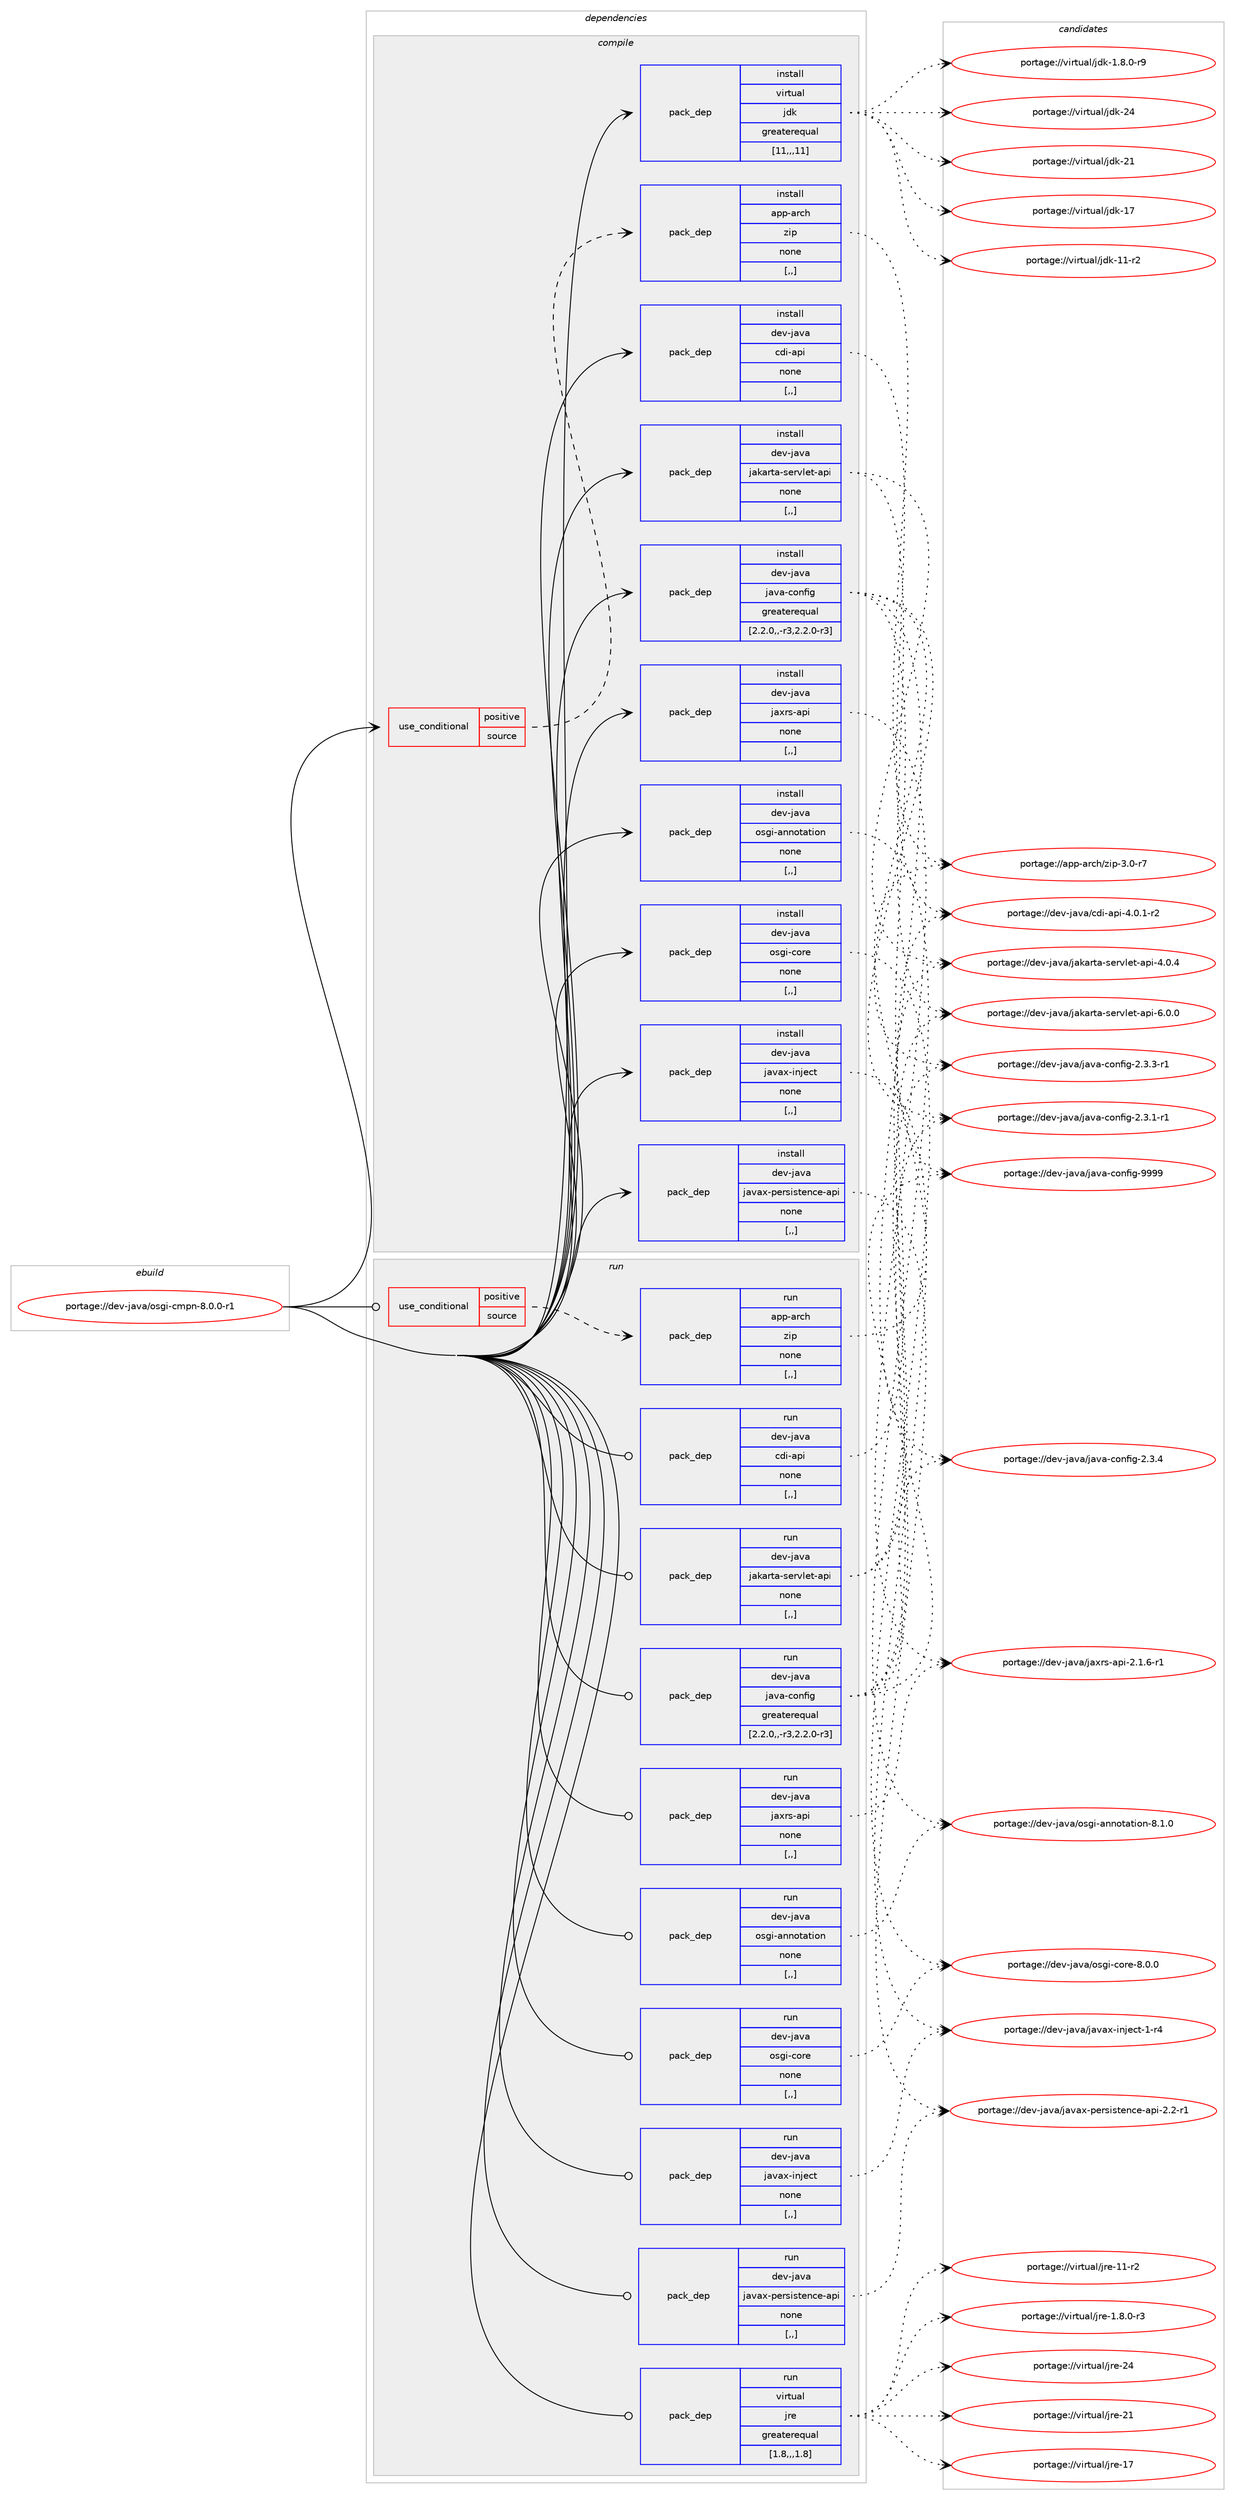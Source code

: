 digraph prolog {

# *************
# Graph options
# *************

newrank=true;
concentrate=true;
compound=true;
graph [rankdir=LR,fontname=Helvetica,fontsize=10,ranksep=1.5];#, ranksep=2.5, nodesep=0.2];
edge  [arrowhead=vee];
node  [fontname=Helvetica,fontsize=10];

# **********
# The ebuild
# **********

subgraph cluster_leftcol {
color=gray;
label=<<i>ebuild</i>>;
id [label="portage://dev-java/osgi-cmpn-8.0.0-r1", color=red, width=4, href="../dev-java/osgi-cmpn-8.0.0-r1.svg"];
}

# ****************
# The dependencies
# ****************

subgraph cluster_midcol {
color=gray;
label=<<i>dependencies</i>>;
subgraph cluster_compile {
fillcolor="#eeeeee";
style=filled;
label=<<i>compile</i>>;
subgraph cond22363 {
dependency97031 [label=<<TABLE BORDER="0" CELLBORDER="1" CELLSPACING="0" CELLPADDING="4"><TR><TD ROWSPAN="3" CELLPADDING="10">use_conditional</TD></TR><TR><TD>positive</TD></TR><TR><TD>source</TD></TR></TABLE>>, shape=none, color=red];
subgraph pack73602 {
dependency97032 [label=<<TABLE BORDER="0" CELLBORDER="1" CELLSPACING="0" CELLPADDING="4" WIDTH="220"><TR><TD ROWSPAN="6" CELLPADDING="30">pack_dep</TD></TR><TR><TD WIDTH="110">install</TD></TR><TR><TD>app-arch</TD></TR><TR><TD>zip</TD></TR><TR><TD>none</TD></TR><TR><TD>[,,]</TD></TR></TABLE>>, shape=none, color=blue];
}
dependency97031:e -> dependency97032:w [weight=20,style="dashed",arrowhead="vee"];
}
id:e -> dependency97031:w [weight=20,style="solid",arrowhead="vee"];
subgraph pack73603 {
dependency97033 [label=<<TABLE BORDER="0" CELLBORDER="1" CELLSPACING="0" CELLPADDING="4" WIDTH="220"><TR><TD ROWSPAN="6" CELLPADDING="30">pack_dep</TD></TR><TR><TD WIDTH="110">install</TD></TR><TR><TD>dev-java</TD></TR><TR><TD>cdi-api</TD></TR><TR><TD>none</TD></TR><TR><TD>[,,]</TD></TR></TABLE>>, shape=none, color=blue];
}
id:e -> dependency97033:w [weight=20,style="solid",arrowhead="vee"];
subgraph pack73604 {
dependency97034 [label=<<TABLE BORDER="0" CELLBORDER="1" CELLSPACING="0" CELLPADDING="4" WIDTH="220"><TR><TD ROWSPAN="6" CELLPADDING="30">pack_dep</TD></TR><TR><TD WIDTH="110">install</TD></TR><TR><TD>dev-java</TD></TR><TR><TD>jakarta-servlet-api</TD></TR><TR><TD>none</TD></TR><TR><TD>[,,]</TD></TR></TABLE>>, shape=none, color=blue];
}
id:e -> dependency97034:w [weight=20,style="solid",arrowhead="vee"];
subgraph pack73605 {
dependency97035 [label=<<TABLE BORDER="0" CELLBORDER="1" CELLSPACING="0" CELLPADDING="4" WIDTH="220"><TR><TD ROWSPAN="6" CELLPADDING="30">pack_dep</TD></TR><TR><TD WIDTH="110">install</TD></TR><TR><TD>dev-java</TD></TR><TR><TD>java-config</TD></TR><TR><TD>greaterequal</TD></TR><TR><TD>[2.2.0,,-r3,2.2.0-r3]</TD></TR></TABLE>>, shape=none, color=blue];
}
id:e -> dependency97035:w [weight=20,style="solid",arrowhead="vee"];
subgraph pack73606 {
dependency97036 [label=<<TABLE BORDER="0" CELLBORDER="1" CELLSPACING="0" CELLPADDING="4" WIDTH="220"><TR><TD ROWSPAN="6" CELLPADDING="30">pack_dep</TD></TR><TR><TD WIDTH="110">install</TD></TR><TR><TD>dev-java</TD></TR><TR><TD>javax-inject</TD></TR><TR><TD>none</TD></TR><TR><TD>[,,]</TD></TR></TABLE>>, shape=none, color=blue];
}
id:e -> dependency97036:w [weight=20,style="solid",arrowhead="vee"];
subgraph pack73607 {
dependency97037 [label=<<TABLE BORDER="0" CELLBORDER="1" CELLSPACING="0" CELLPADDING="4" WIDTH="220"><TR><TD ROWSPAN="6" CELLPADDING="30">pack_dep</TD></TR><TR><TD WIDTH="110">install</TD></TR><TR><TD>dev-java</TD></TR><TR><TD>javax-persistence-api</TD></TR><TR><TD>none</TD></TR><TR><TD>[,,]</TD></TR></TABLE>>, shape=none, color=blue];
}
id:e -> dependency97037:w [weight=20,style="solid",arrowhead="vee"];
subgraph pack73608 {
dependency97038 [label=<<TABLE BORDER="0" CELLBORDER="1" CELLSPACING="0" CELLPADDING="4" WIDTH="220"><TR><TD ROWSPAN="6" CELLPADDING="30">pack_dep</TD></TR><TR><TD WIDTH="110">install</TD></TR><TR><TD>dev-java</TD></TR><TR><TD>jaxrs-api</TD></TR><TR><TD>none</TD></TR><TR><TD>[,,]</TD></TR></TABLE>>, shape=none, color=blue];
}
id:e -> dependency97038:w [weight=20,style="solid",arrowhead="vee"];
subgraph pack73609 {
dependency97039 [label=<<TABLE BORDER="0" CELLBORDER="1" CELLSPACING="0" CELLPADDING="4" WIDTH="220"><TR><TD ROWSPAN="6" CELLPADDING="30">pack_dep</TD></TR><TR><TD WIDTH="110">install</TD></TR><TR><TD>dev-java</TD></TR><TR><TD>osgi-annotation</TD></TR><TR><TD>none</TD></TR><TR><TD>[,,]</TD></TR></TABLE>>, shape=none, color=blue];
}
id:e -> dependency97039:w [weight=20,style="solid",arrowhead="vee"];
subgraph pack73610 {
dependency97040 [label=<<TABLE BORDER="0" CELLBORDER="1" CELLSPACING="0" CELLPADDING="4" WIDTH="220"><TR><TD ROWSPAN="6" CELLPADDING="30">pack_dep</TD></TR><TR><TD WIDTH="110">install</TD></TR><TR><TD>dev-java</TD></TR><TR><TD>osgi-core</TD></TR><TR><TD>none</TD></TR><TR><TD>[,,]</TD></TR></TABLE>>, shape=none, color=blue];
}
id:e -> dependency97040:w [weight=20,style="solid",arrowhead="vee"];
subgraph pack73611 {
dependency97041 [label=<<TABLE BORDER="0" CELLBORDER="1" CELLSPACING="0" CELLPADDING="4" WIDTH="220"><TR><TD ROWSPAN="6" CELLPADDING="30">pack_dep</TD></TR><TR><TD WIDTH="110">install</TD></TR><TR><TD>virtual</TD></TR><TR><TD>jdk</TD></TR><TR><TD>greaterequal</TD></TR><TR><TD>[11,,,11]</TD></TR></TABLE>>, shape=none, color=blue];
}
id:e -> dependency97041:w [weight=20,style="solid",arrowhead="vee"];
}
subgraph cluster_compileandrun {
fillcolor="#eeeeee";
style=filled;
label=<<i>compile and run</i>>;
}
subgraph cluster_run {
fillcolor="#eeeeee";
style=filled;
label=<<i>run</i>>;
subgraph cond22364 {
dependency97042 [label=<<TABLE BORDER="0" CELLBORDER="1" CELLSPACING="0" CELLPADDING="4"><TR><TD ROWSPAN="3" CELLPADDING="10">use_conditional</TD></TR><TR><TD>positive</TD></TR><TR><TD>source</TD></TR></TABLE>>, shape=none, color=red];
subgraph pack73612 {
dependency97043 [label=<<TABLE BORDER="0" CELLBORDER="1" CELLSPACING="0" CELLPADDING="4" WIDTH="220"><TR><TD ROWSPAN="6" CELLPADDING="30">pack_dep</TD></TR><TR><TD WIDTH="110">run</TD></TR><TR><TD>app-arch</TD></TR><TR><TD>zip</TD></TR><TR><TD>none</TD></TR><TR><TD>[,,]</TD></TR></TABLE>>, shape=none, color=blue];
}
dependency97042:e -> dependency97043:w [weight=20,style="dashed",arrowhead="vee"];
}
id:e -> dependency97042:w [weight=20,style="solid",arrowhead="odot"];
subgraph pack73613 {
dependency97044 [label=<<TABLE BORDER="0" CELLBORDER="1" CELLSPACING="0" CELLPADDING="4" WIDTH="220"><TR><TD ROWSPAN="6" CELLPADDING="30">pack_dep</TD></TR><TR><TD WIDTH="110">run</TD></TR><TR><TD>dev-java</TD></TR><TR><TD>cdi-api</TD></TR><TR><TD>none</TD></TR><TR><TD>[,,]</TD></TR></TABLE>>, shape=none, color=blue];
}
id:e -> dependency97044:w [weight=20,style="solid",arrowhead="odot"];
subgraph pack73614 {
dependency97045 [label=<<TABLE BORDER="0" CELLBORDER="1" CELLSPACING="0" CELLPADDING="4" WIDTH="220"><TR><TD ROWSPAN="6" CELLPADDING="30">pack_dep</TD></TR><TR><TD WIDTH="110">run</TD></TR><TR><TD>dev-java</TD></TR><TR><TD>jakarta-servlet-api</TD></TR><TR><TD>none</TD></TR><TR><TD>[,,]</TD></TR></TABLE>>, shape=none, color=blue];
}
id:e -> dependency97045:w [weight=20,style="solid",arrowhead="odot"];
subgraph pack73615 {
dependency97046 [label=<<TABLE BORDER="0" CELLBORDER="1" CELLSPACING="0" CELLPADDING="4" WIDTH="220"><TR><TD ROWSPAN="6" CELLPADDING="30">pack_dep</TD></TR><TR><TD WIDTH="110">run</TD></TR><TR><TD>dev-java</TD></TR><TR><TD>java-config</TD></TR><TR><TD>greaterequal</TD></TR><TR><TD>[2.2.0,,-r3,2.2.0-r3]</TD></TR></TABLE>>, shape=none, color=blue];
}
id:e -> dependency97046:w [weight=20,style="solid",arrowhead="odot"];
subgraph pack73616 {
dependency97047 [label=<<TABLE BORDER="0" CELLBORDER="1" CELLSPACING="0" CELLPADDING="4" WIDTH="220"><TR><TD ROWSPAN="6" CELLPADDING="30">pack_dep</TD></TR><TR><TD WIDTH="110">run</TD></TR><TR><TD>dev-java</TD></TR><TR><TD>javax-inject</TD></TR><TR><TD>none</TD></TR><TR><TD>[,,]</TD></TR></TABLE>>, shape=none, color=blue];
}
id:e -> dependency97047:w [weight=20,style="solid",arrowhead="odot"];
subgraph pack73617 {
dependency97048 [label=<<TABLE BORDER="0" CELLBORDER="1" CELLSPACING="0" CELLPADDING="4" WIDTH="220"><TR><TD ROWSPAN="6" CELLPADDING="30">pack_dep</TD></TR><TR><TD WIDTH="110">run</TD></TR><TR><TD>dev-java</TD></TR><TR><TD>javax-persistence-api</TD></TR><TR><TD>none</TD></TR><TR><TD>[,,]</TD></TR></TABLE>>, shape=none, color=blue];
}
id:e -> dependency97048:w [weight=20,style="solid",arrowhead="odot"];
subgraph pack73618 {
dependency97049 [label=<<TABLE BORDER="0" CELLBORDER="1" CELLSPACING="0" CELLPADDING="4" WIDTH="220"><TR><TD ROWSPAN="6" CELLPADDING="30">pack_dep</TD></TR><TR><TD WIDTH="110">run</TD></TR><TR><TD>dev-java</TD></TR><TR><TD>jaxrs-api</TD></TR><TR><TD>none</TD></TR><TR><TD>[,,]</TD></TR></TABLE>>, shape=none, color=blue];
}
id:e -> dependency97049:w [weight=20,style="solid",arrowhead="odot"];
subgraph pack73619 {
dependency97050 [label=<<TABLE BORDER="0" CELLBORDER="1" CELLSPACING="0" CELLPADDING="4" WIDTH="220"><TR><TD ROWSPAN="6" CELLPADDING="30">pack_dep</TD></TR><TR><TD WIDTH="110">run</TD></TR><TR><TD>dev-java</TD></TR><TR><TD>osgi-annotation</TD></TR><TR><TD>none</TD></TR><TR><TD>[,,]</TD></TR></TABLE>>, shape=none, color=blue];
}
id:e -> dependency97050:w [weight=20,style="solid",arrowhead="odot"];
subgraph pack73620 {
dependency97051 [label=<<TABLE BORDER="0" CELLBORDER="1" CELLSPACING="0" CELLPADDING="4" WIDTH="220"><TR><TD ROWSPAN="6" CELLPADDING="30">pack_dep</TD></TR><TR><TD WIDTH="110">run</TD></TR><TR><TD>dev-java</TD></TR><TR><TD>osgi-core</TD></TR><TR><TD>none</TD></TR><TR><TD>[,,]</TD></TR></TABLE>>, shape=none, color=blue];
}
id:e -> dependency97051:w [weight=20,style="solid",arrowhead="odot"];
subgraph pack73621 {
dependency97052 [label=<<TABLE BORDER="0" CELLBORDER="1" CELLSPACING="0" CELLPADDING="4" WIDTH="220"><TR><TD ROWSPAN="6" CELLPADDING="30">pack_dep</TD></TR><TR><TD WIDTH="110">run</TD></TR><TR><TD>virtual</TD></TR><TR><TD>jre</TD></TR><TR><TD>greaterequal</TD></TR><TR><TD>[1.8,,,1.8]</TD></TR></TABLE>>, shape=none, color=blue];
}
id:e -> dependency97052:w [weight=20,style="solid",arrowhead="odot"];
}
}

# **************
# The candidates
# **************

subgraph cluster_choices {
rank=same;
color=gray;
label=<<i>candidates</i>>;

subgraph choice73602 {
color=black;
nodesep=1;
choice9711211245971149910447122105112455146484511455 [label="portage://app-arch/zip-3.0-r7", color=red, width=4,href="../app-arch/zip-3.0-r7.svg"];
dependency97032:e -> choice9711211245971149910447122105112455146484511455:w [style=dotted,weight="100"];
}
subgraph choice73603 {
color=black;
nodesep=1;
choice100101118451069711897479910010545971121054552464846494511450 [label="portage://dev-java/cdi-api-4.0.1-r2", color=red, width=4,href="../dev-java/cdi-api-4.0.1-r2.svg"];
dependency97033:e -> choice100101118451069711897479910010545971121054552464846494511450:w [style=dotted,weight="100"];
}
subgraph choice73604 {
color=black;
nodesep=1;
choice10010111845106971189747106971079711411697451151011141181081011164597112105455446484648 [label="portage://dev-java/jakarta-servlet-api-6.0.0", color=red, width=4,href="../dev-java/jakarta-servlet-api-6.0.0.svg"];
choice10010111845106971189747106971079711411697451151011141181081011164597112105455246484652 [label="portage://dev-java/jakarta-servlet-api-4.0.4", color=red, width=4,href="../dev-java/jakarta-servlet-api-4.0.4.svg"];
dependency97034:e -> choice10010111845106971189747106971079711411697451151011141181081011164597112105455446484648:w [style=dotted,weight="100"];
dependency97034:e -> choice10010111845106971189747106971079711411697451151011141181081011164597112105455246484652:w [style=dotted,weight="100"];
}
subgraph choice73605 {
color=black;
nodesep=1;
choice10010111845106971189747106971189745991111101021051034557575757 [label="portage://dev-java/java-config-9999", color=red, width=4,href="../dev-java/java-config-9999.svg"];
choice1001011184510697118974710697118974599111110102105103455046514652 [label="portage://dev-java/java-config-2.3.4", color=red, width=4,href="../dev-java/java-config-2.3.4.svg"];
choice10010111845106971189747106971189745991111101021051034550465146514511449 [label="portage://dev-java/java-config-2.3.3-r1", color=red, width=4,href="../dev-java/java-config-2.3.3-r1.svg"];
choice10010111845106971189747106971189745991111101021051034550465146494511449 [label="portage://dev-java/java-config-2.3.1-r1", color=red, width=4,href="../dev-java/java-config-2.3.1-r1.svg"];
dependency97035:e -> choice10010111845106971189747106971189745991111101021051034557575757:w [style=dotted,weight="100"];
dependency97035:e -> choice1001011184510697118974710697118974599111110102105103455046514652:w [style=dotted,weight="100"];
dependency97035:e -> choice10010111845106971189747106971189745991111101021051034550465146514511449:w [style=dotted,weight="100"];
dependency97035:e -> choice10010111845106971189747106971189745991111101021051034550465146494511449:w [style=dotted,weight="100"];
}
subgraph choice73606 {
color=black;
nodesep=1;
choice100101118451069711897471069711897120451051101061019911645494511452 [label="portage://dev-java/javax-inject-1-r4", color=red, width=4,href="../dev-java/javax-inject-1-r4.svg"];
dependency97036:e -> choice100101118451069711897471069711897120451051101061019911645494511452:w [style=dotted,weight="100"];
}
subgraph choice73607 {
color=black;
nodesep=1;
choice10010111845106971189747106971189712045112101114115105115116101110991014597112105455046504511449 [label="portage://dev-java/javax-persistence-api-2.2-r1", color=red, width=4,href="../dev-java/javax-persistence-api-2.2-r1.svg"];
dependency97037:e -> choice10010111845106971189747106971189712045112101114115105115116101110991014597112105455046504511449:w [style=dotted,weight="100"];
}
subgraph choice73608 {
color=black;
nodesep=1;
choice100101118451069711897471069712011411545971121054550464946544511449 [label="portage://dev-java/jaxrs-api-2.1.6-r1", color=red, width=4,href="../dev-java/jaxrs-api-2.1.6-r1.svg"];
dependency97038:e -> choice100101118451069711897471069712011411545971121054550464946544511449:w [style=dotted,weight="100"];
}
subgraph choice73609 {
color=black;
nodesep=1;
choice10010111845106971189747111115103105459711011011111697116105111110455646494648 [label="portage://dev-java/osgi-annotation-8.1.0", color=red, width=4,href="../dev-java/osgi-annotation-8.1.0.svg"];
dependency97039:e -> choice10010111845106971189747111115103105459711011011111697116105111110455646494648:w [style=dotted,weight="100"];
}
subgraph choice73610 {
color=black;
nodesep=1;
choice100101118451069711897471111151031054599111114101455646484648 [label="portage://dev-java/osgi-core-8.0.0", color=red, width=4,href="../dev-java/osgi-core-8.0.0.svg"];
dependency97040:e -> choice100101118451069711897471111151031054599111114101455646484648:w [style=dotted,weight="100"];
}
subgraph choice73611 {
color=black;
nodesep=1;
choice1181051141161179710847106100107455052 [label="portage://virtual/jdk-24", color=red, width=4,href="../virtual/jdk-24.svg"];
choice1181051141161179710847106100107455049 [label="portage://virtual/jdk-21", color=red, width=4,href="../virtual/jdk-21.svg"];
choice1181051141161179710847106100107454955 [label="portage://virtual/jdk-17", color=red, width=4,href="../virtual/jdk-17.svg"];
choice11810511411611797108471061001074549494511450 [label="portage://virtual/jdk-11-r2", color=red, width=4,href="../virtual/jdk-11-r2.svg"];
choice11810511411611797108471061001074549465646484511457 [label="portage://virtual/jdk-1.8.0-r9", color=red, width=4,href="../virtual/jdk-1.8.0-r9.svg"];
dependency97041:e -> choice1181051141161179710847106100107455052:w [style=dotted,weight="100"];
dependency97041:e -> choice1181051141161179710847106100107455049:w [style=dotted,weight="100"];
dependency97041:e -> choice1181051141161179710847106100107454955:w [style=dotted,weight="100"];
dependency97041:e -> choice11810511411611797108471061001074549494511450:w [style=dotted,weight="100"];
dependency97041:e -> choice11810511411611797108471061001074549465646484511457:w [style=dotted,weight="100"];
}
subgraph choice73612 {
color=black;
nodesep=1;
choice9711211245971149910447122105112455146484511455 [label="portage://app-arch/zip-3.0-r7", color=red, width=4,href="../app-arch/zip-3.0-r7.svg"];
dependency97043:e -> choice9711211245971149910447122105112455146484511455:w [style=dotted,weight="100"];
}
subgraph choice73613 {
color=black;
nodesep=1;
choice100101118451069711897479910010545971121054552464846494511450 [label="portage://dev-java/cdi-api-4.0.1-r2", color=red, width=4,href="../dev-java/cdi-api-4.0.1-r2.svg"];
dependency97044:e -> choice100101118451069711897479910010545971121054552464846494511450:w [style=dotted,weight="100"];
}
subgraph choice73614 {
color=black;
nodesep=1;
choice10010111845106971189747106971079711411697451151011141181081011164597112105455446484648 [label="portage://dev-java/jakarta-servlet-api-6.0.0", color=red, width=4,href="../dev-java/jakarta-servlet-api-6.0.0.svg"];
choice10010111845106971189747106971079711411697451151011141181081011164597112105455246484652 [label="portage://dev-java/jakarta-servlet-api-4.0.4", color=red, width=4,href="../dev-java/jakarta-servlet-api-4.0.4.svg"];
dependency97045:e -> choice10010111845106971189747106971079711411697451151011141181081011164597112105455446484648:w [style=dotted,weight="100"];
dependency97045:e -> choice10010111845106971189747106971079711411697451151011141181081011164597112105455246484652:w [style=dotted,weight="100"];
}
subgraph choice73615 {
color=black;
nodesep=1;
choice10010111845106971189747106971189745991111101021051034557575757 [label="portage://dev-java/java-config-9999", color=red, width=4,href="../dev-java/java-config-9999.svg"];
choice1001011184510697118974710697118974599111110102105103455046514652 [label="portage://dev-java/java-config-2.3.4", color=red, width=4,href="../dev-java/java-config-2.3.4.svg"];
choice10010111845106971189747106971189745991111101021051034550465146514511449 [label="portage://dev-java/java-config-2.3.3-r1", color=red, width=4,href="../dev-java/java-config-2.3.3-r1.svg"];
choice10010111845106971189747106971189745991111101021051034550465146494511449 [label="portage://dev-java/java-config-2.3.1-r1", color=red, width=4,href="../dev-java/java-config-2.3.1-r1.svg"];
dependency97046:e -> choice10010111845106971189747106971189745991111101021051034557575757:w [style=dotted,weight="100"];
dependency97046:e -> choice1001011184510697118974710697118974599111110102105103455046514652:w [style=dotted,weight="100"];
dependency97046:e -> choice10010111845106971189747106971189745991111101021051034550465146514511449:w [style=dotted,weight="100"];
dependency97046:e -> choice10010111845106971189747106971189745991111101021051034550465146494511449:w [style=dotted,weight="100"];
}
subgraph choice73616 {
color=black;
nodesep=1;
choice100101118451069711897471069711897120451051101061019911645494511452 [label="portage://dev-java/javax-inject-1-r4", color=red, width=4,href="../dev-java/javax-inject-1-r4.svg"];
dependency97047:e -> choice100101118451069711897471069711897120451051101061019911645494511452:w [style=dotted,weight="100"];
}
subgraph choice73617 {
color=black;
nodesep=1;
choice10010111845106971189747106971189712045112101114115105115116101110991014597112105455046504511449 [label="portage://dev-java/javax-persistence-api-2.2-r1", color=red, width=4,href="../dev-java/javax-persistence-api-2.2-r1.svg"];
dependency97048:e -> choice10010111845106971189747106971189712045112101114115105115116101110991014597112105455046504511449:w [style=dotted,weight="100"];
}
subgraph choice73618 {
color=black;
nodesep=1;
choice100101118451069711897471069712011411545971121054550464946544511449 [label="portage://dev-java/jaxrs-api-2.1.6-r1", color=red, width=4,href="../dev-java/jaxrs-api-2.1.6-r1.svg"];
dependency97049:e -> choice100101118451069711897471069712011411545971121054550464946544511449:w [style=dotted,weight="100"];
}
subgraph choice73619 {
color=black;
nodesep=1;
choice10010111845106971189747111115103105459711011011111697116105111110455646494648 [label="portage://dev-java/osgi-annotation-8.1.0", color=red, width=4,href="../dev-java/osgi-annotation-8.1.0.svg"];
dependency97050:e -> choice10010111845106971189747111115103105459711011011111697116105111110455646494648:w [style=dotted,weight="100"];
}
subgraph choice73620 {
color=black;
nodesep=1;
choice100101118451069711897471111151031054599111114101455646484648 [label="portage://dev-java/osgi-core-8.0.0", color=red, width=4,href="../dev-java/osgi-core-8.0.0.svg"];
dependency97051:e -> choice100101118451069711897471111151031054599111114101455646484648:w [style=dotted,weight="100"];
}
subgraph choice73621 {
color=black;
nodesep=1;
choice1181051141161179710847106114101455052 [label="portage://virtual/jre-24", color=red, width=4,href="../virtual/jre-24.svg"];
choice1181051141161179710847106114101455049 [label="portage://virtual/jre-21", color=red, width=4,href="../virtual/jre-21.svg"];
choice1181051141161179710847106114101454955 [label="portage://virtual/jre-17", color=red, width=4,href="../virtual/jre-17.svg"];
choice11810511411611797108471061141014549494511450 [label="portage://virtual/jre-11-r2", color=red, width=4,href="../virtual/jre-11-r2.svg"];
choice11810511411611797108471061141014549465646484511451 [label="portage://virtual/jre-1.8.0-r3", color=red, width=4,href="../virtual/jre-1.8.0-r3.svg"];
dependency97052:e -> choice1181051141161179710847106114101455052:w [style=dotted,weight="100"];
dependency97052:e -> choice1181051141161179710847106114101455049:w [style=dotted,weight="100"];
dependency97052:e -> choice1181051141161179710847106114101454955:w [style=dotted,weight="100"];
dependency97052:e -> choice11810511411611797108471061141014549494511450:w [style=dotted,weight="100"];
dependency97052:e -> choice11810511411611797108471061141014549465646484511451:w [style=dotted,weight="100"];
}
}

}
